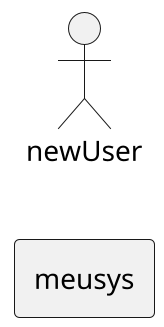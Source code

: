 @startuml teste

scale 2
left to right direction
skinparam PackageStyle rect
actor newUser
rectangle meusys {
  
}
@enduml teste